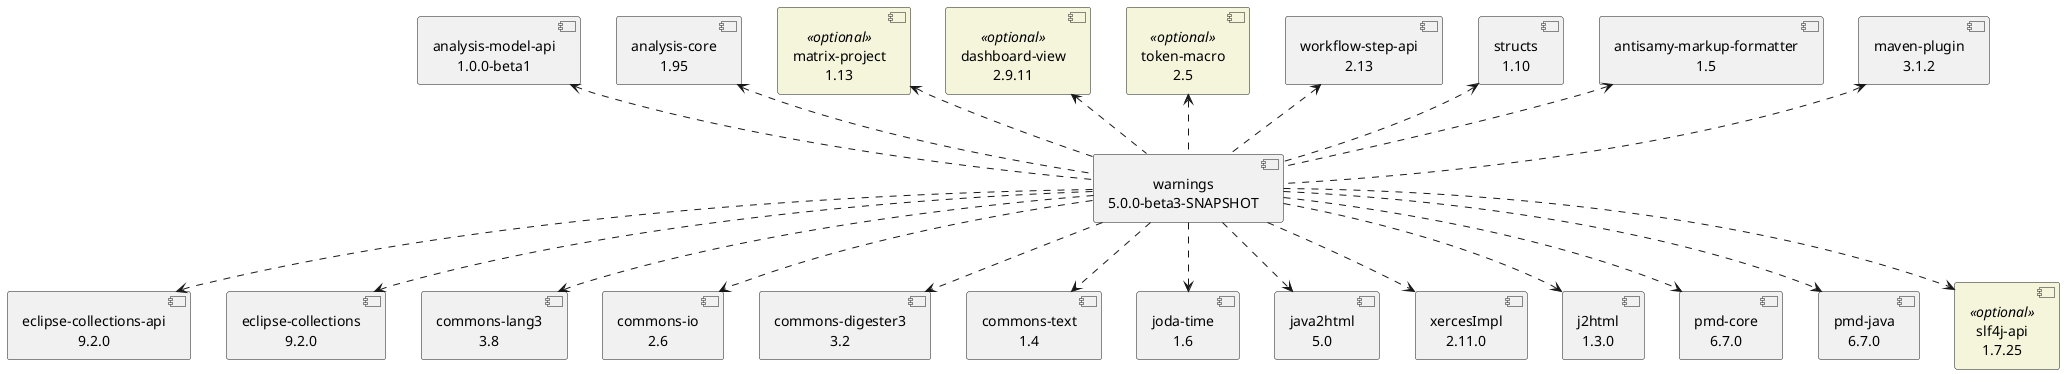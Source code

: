 @startuml
skinparam defaultTextAlignment center
skinparam component {
  BackgroundColor<<optional>> beige
  BackgroundColor<<test>> lightGreen
  BackgroundColor<<runtime>> lightBlue
  BackgroundColor<<provided>> lightGray
}
component "warnings\n5.0.0-beta3-SNAPSHOT" as org_jvnet_hudson_plugins_warnings_hpi_compile

component "analysis-model-api\n1.0.0-beta1" as org_jenkins_ci_plugins_analysis_model_api_jar_compile

component "analysis-core\n1.95" as org_jvnet_hudson_plugins_analysis_core_jar_compile
component "matrix-project\n1.13" as org_jenkins_ci_plugins_matrix_project_jar_compile<<optional>>
component "dashboard-view\n2.9.11" as org_jenkins_ci_plugins_dashboard_view_jar_compile<<optional>>
component "token-macro\n2.5" as org_jenkins_ci_plugins_token_macro_jar_compile<<optional>>
component "workflow-step-api\n2.13" as org_jenkins_ci_plugins_workflow_workflow_step_api_jar_compile
component "structs\n1.10" as org_jenkins_ci_plugins_structs_jar_compile
component "antisamy-markup-formatter\n1.5" as org_jenkins_ci_plugins_antisamy_markup_formatter_jar_compile
component "maven-plugin\n3.1.2" as org_jenkins_ci_main_maven_plugin_jar_compile

component "eclipse-collections-api\n9.2.0" as org_eclipse_collections_eclipse_collections_api_jar_compile
component "eclipse-collections\n9.2.0" as org_eclipse_collections_eclipse_collections_jar_compile
component "commons-lang3\n3.8" as org_apache_commons_commons_lang3_jar_compile
component "commons-io\n2.6" as commons_io_commons_io_jar_compile
component "commons-digester3\n3.2" as org_apache_commons_commons_digester3_jar_compile
component "commons-text\n1.4" as org_apache_commons_commons_text_jar_compile
component "joda-time\n1.6" as joda_time_joda_time_jar_compile
component "java2html\n5.0" as de_java2html_java2html_jar_compile
component "xercesImpl\n2.11.0" as xerces_xercesImpl_jar_compile
component "j2html\n1.3.0" as com_j2html_j2html_jar_compile
component "pmd-core\n6.7.0" as net_sourceforge_pmd_pmd_core_jar_compile
component "pmd-java\n6.7.0" as net_sourceforge_pmd_pmd_java_jar_compile
component "slf4j-api\n1.7.25" as org_slf4j_slf4j_api_jar_compile<<optional>>

org_jenkins_ci_plugins_analysis_model_api_jar_compile <.. org_jvnet_hudson_plugins_warnings_hpi_compile
org_jvnet_hudson_plugins_analysis_core_jar_compile <.. org_jvnet_hudson_plugins_warnings_hpi_compile
org_jenkins_ci_plugins_matrix_project_jar_compile <.. org_jvnet_hudson_plugins_warnings_hpi_compile
org_jenkins_ci_main_maven_plugin_jar_compile <.. org_jvnet_hudson_plugins_warnings_hpi_compile
org_jenkins_ci_plugins_dashboard_view_jar_compile <.. org_jvnet_hudson_plugins_warnings_hpi_compile
org_jenkins_ci_plugins_token_macro_jar_compile <.. org_jvnet_hudson_plugins_warnings_hpi_compile
org_jenkins_ci_plugins_workflow_workflow_step_api_jar_compile <.. org_jvnet_hudson_plugins_warnings_hpi_compile
org_jenkins_ci_plugins_structs_jar_compile <.. org_jvnet_hudson_plugins_warnings_hpi_compile
org_jenkins_ci_plugins_antisamy_markup_formatter_jar_compile <.. org_jvnet_hudson_plugins_warnings_hpi_compile

org_jvnet_hudson_plugins_warnings_hpi_compile ..> org_eclipse_collections_eclipse_collections_api_jar_compile
org_jvnet_hudson_plugins_warnings_hpi_compile ..> org_eclipse_collections_eclipse_collections_jar_compile
org_jvnet_hudson_plugins_warnings_hpi_compile ..> org_apache_commons_commons_lang3_jar_compile
org_jvnet_hudson_plugins_warnings_hpi_compile ..> commons_io_commons_io_jar_compile
org_jvnet_hudson_plugins_warnings_hpi_compile ..> org_apache_commons_commons_digester3_jar_compile
org_jvnet_hudson_plugins_warnings_hpi_compile ..> org_apache_commons_commons_text_jar_compile
org_jvnet_hudson_plugins_warnings_hpi_compile ..> joda_time_joda_time_jar_compile
org_jvnet_hudson_plugins_warnings_hpi_compile ..> de_java2html_java2html_jar_compile
org_jvnet_hudson_plugins_warnings_hpi_compile ..> xerces_xercesImpl_jar_compile
org_jvnet_hudson_plugins_warnings_hpi_compile ..> com_j2html_j2html_jar_compile
org_jvnet_hudson_plugins_warnings_hpi_compile ..> net_sourceforge_pmd_pmd_core_jar_compile
org_jvnet_hudson_plugins_warnings_hpi_compile ..> net_sourceforge_pmd_pmd_java_jar_compile
org_jvnet_hudson_plugins_warnings_hpi_compile ..> org_slf4j_slf4j_api_jar_compile

@enduml